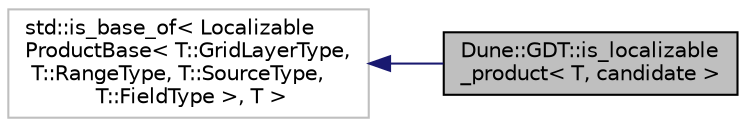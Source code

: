 digraph "Dune::GDT::is_localizable_product&lt; T, candidate &gt;"
{
  edge [fontname="Helvetica",fontsize="10",labelfontname="Helvetica",labelfontsize="10"];
  node [fontname="Helvetica",fontsize="10",shape=record];
  rankdir="LR";
  Node0 [label="Dune::GDT::is_localizable\l_product\< T, candidate \>",height=0.2,width=0.4,color="black", fillcolor="grey75", style="filled", fontcolor="black"];
  Node1 -> Node0 [dir="back",color="midnightblue",fontsize="10",style="solid",fontname="Helvetica"];
  Node1 [label="std::is_base_of\< Localizable\lProductBase\< T::GridLayerType,\l T::RangeType, T::SourceType,\l T::FieldType \>, T \>",height=0.2,width=0.4,color="grey75", fillcolor="white", style="filled"];
}
